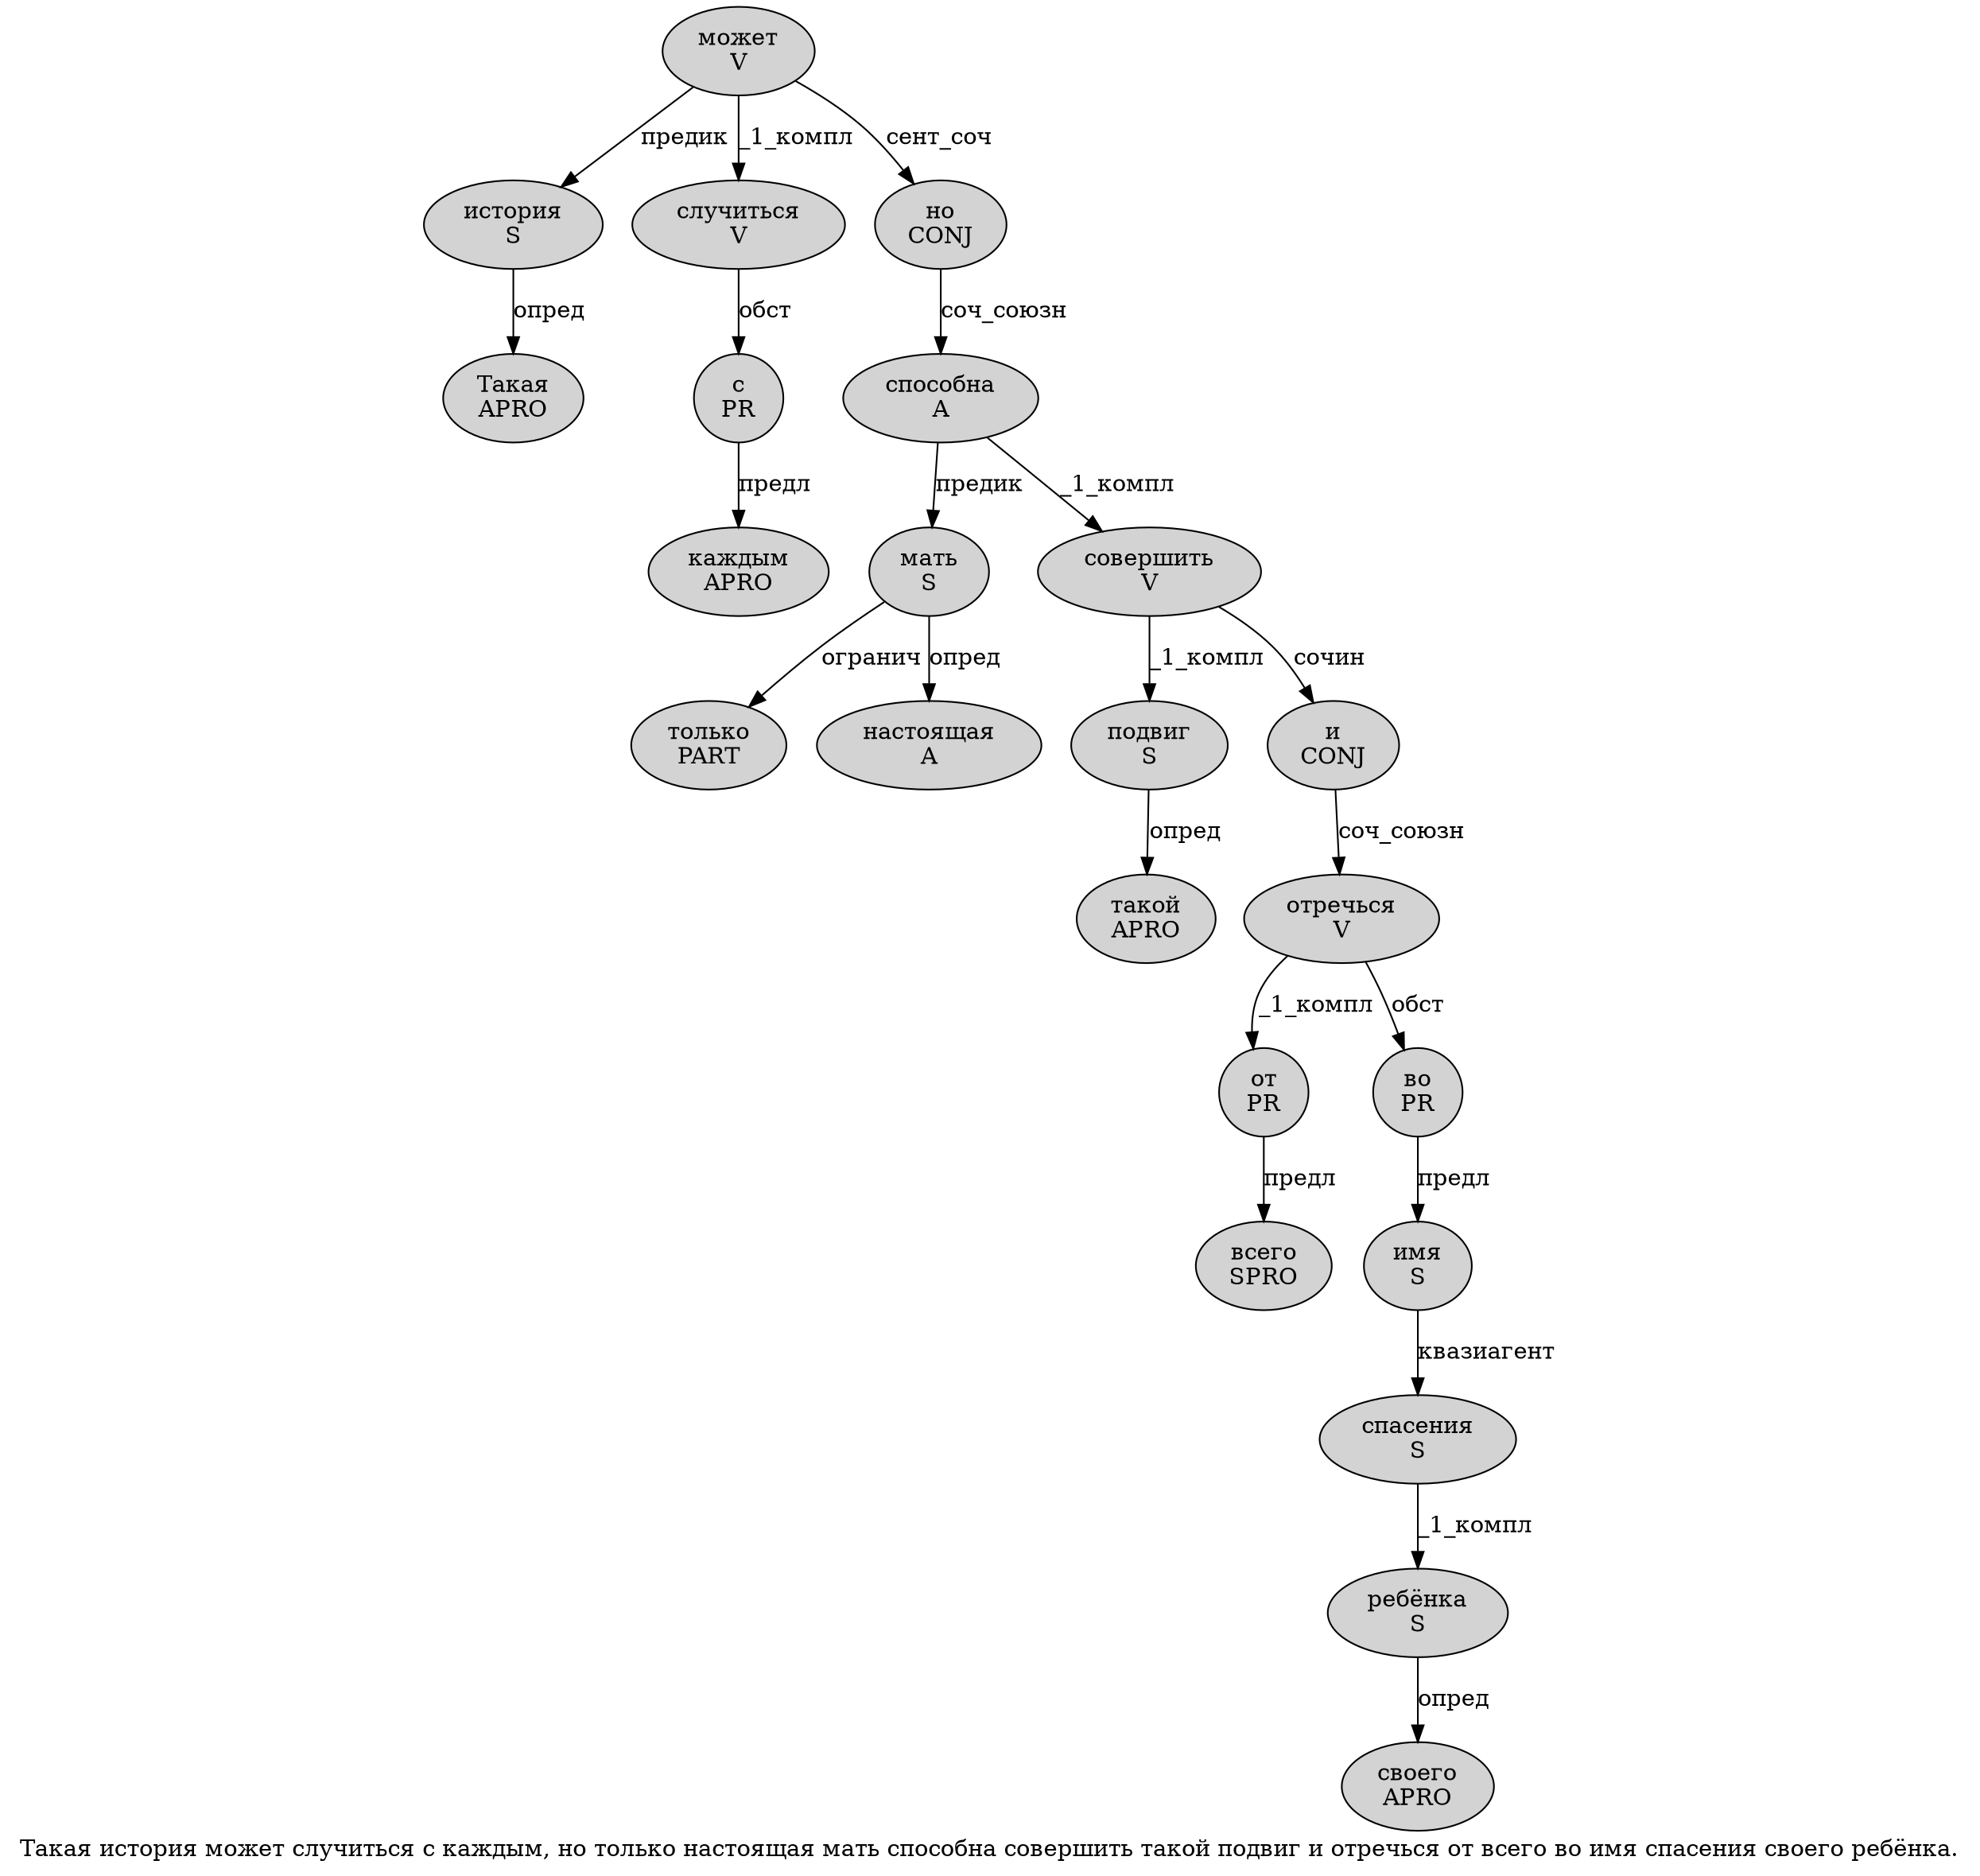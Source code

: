 digraph SENTENCE_270 {
	graph [label="Такая история может случиться с каждым, но только настоящая мать способна совершить такой подвиг и отречься от всего во имя спасения своего ребёнка."]
	node [style=filled]
		0 [label="Такая
APRO" color="" fillcolor=lightgray penwidth=1 shape=ellipse]
		1 [label="история
S" color="" fillcolor=lightgray penwidth=1 shape=ellipse]
		2 [label="может
V" color="" fillcolor=lightgray penwidth=1 shape=ellipse]
		3 [label="случиться
V" color="" fillcolor=lightgray penwidth=1 shape=ellipse]
		4 [label="с
PR" color="" fillcolor=lightgray penwidth=1 shape=ellipse]
		5 [label="каждым
APRO" color="" fillcolor=lightgray penwidth=1 shape=ellipse]
		7 [label="но
CONJ" color="" fillcolor=lightgray penwidth=1 shape=ellipse]
		8 [label="только
PART" color="" fillcolor=lightgray penwidth=1 shape=ellipse]
		9 [label="настоящая
A" color="" fillcolor=lightgray penwidth=1 shape=ellipse]
		10 [label="мать
S" color="" fillcolor=lightgray penwidth=1 shape=ellipse]
		11 [label="способна
A" color="" fillcolor=lightgray penwidth=1 shape=ellipse]
		12 [label="совершить
V" color="" fillcolor=lightgray penwidth=1 shape=ellipse]
		13 [label="такой
APRO" color="" fillcolor=lightgray penwidth=1 shape=ellipse]
		14 [label="подвиг
S" color="" fillcolor=lightgray penwidth=1 shape=ellipse]
		15 [label="и
CONJ" color="" fillcolor=lightgray penwidth=1 shape=ellipse]
		16 [label="отречься
V" color="" fillcolor=lightgray penwidth=1 shape=ellipse]
		17 [label="от
PR" color="" fillcolor=lightgray penwidth=1 shape=ellipse]
		18 [label="всего
SPRO" color="" fillcolor=lightgray penwidth=1 shape=ellipse]
		19 [label="во
PR" color="" fillcolor=lightgray penwidth=1 shape=ellipse]
		20 [label="имя
S" color="" fillcolor=lightgray penwidth=1 shape=ellipse]
		21 [label="спасения
S" color="" fillcolor=lightgray penwidth=1 shape=ellipse]
		22 [label="своего
APRO" color="" fillcolor=lightgray penwidth=1 shape=ellipse]
		23 [label="ребёнка
S" color="" fillcolor=lightgray penwidth=1 shape=ellipse]
			3 -> 4 [label="обст"]
			21 -> 23 [label="_1_компл"]
			12 -> 14 [label="_1_компл"]
			12 -> 15 [label="сочин"]
			14 -> 13 [label="опред"]
			15 -> 16 [label="соч_союзн"]
			17 -> 18 [label="предл"]
			2 -> 1 [label="предик"]
			2 -> 3 [label="_1_компл"]
			2 -> 7 [label="сент_соч"]
			4 -> 5 [label="предл"]
			11 -> 10 [label="предик"]
			11 -> 12 [label="_1_компл"]
			16 -> 17 [label="_1_компл"]
			16 -> 19 [label="обст"]
			19 -> 20 [label="предл"]
			7 -> 11 [label="соч_союзн"]
			23 -> 22 [label="опред"]
			1 -> 0 [label="опред"]
			10 -> 8 [label="огранич"]
			10 -> 9 [label="опред"]
			20 -> 21 [label="квазиагент"]
}
